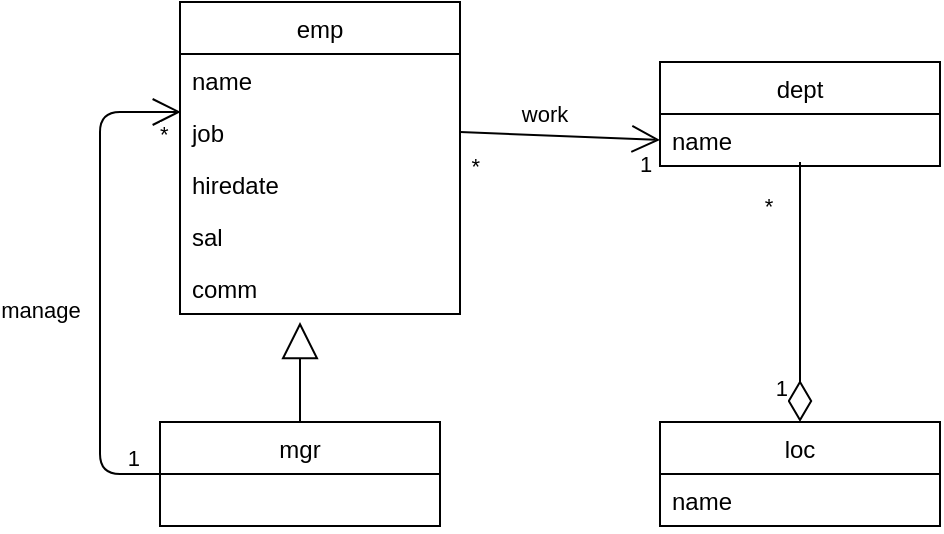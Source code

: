 <mxfile version="20.3.7" type="google"><diagram id="mCyr1kptdM3YggUfpTlr" name="Page-1"><mxGraphModel grid="1" page="1" gridSize="10" guides="1" tooltips="1" connect="1" arrows="1" fold="1" pageScale="1" pageWidth="850" pageHeight="1100" math="0" shadow="0"><root><mxCell id="0"/><mxCell id="1" parent="0"/><mxCell id="RMtQjLJvcsIaxz_irh20-2" value="emp" style="swimlane;fontStyle=0;childLayout=stackLayout;horizontal=1;startSize=26;fillColor=none;horizontalStack=0;resizeParent=1;resizeParentMax=0;resizeLast=0;collapsible=1;marginBottom=0;" vertex="1" parent="1"><mxGeometry x="280" y="-970" width="140" height="156" as="geometry"/></mxCell><mxCell id="RMtQjLJvcsIaxz_irh20-3" value="name" style="text;strokeColor=none;fillColor=none;align=left;verticalAlign=top;spacingLeft=4;spacingRight=4;overflow=hidden;rotatable=0;points=[[0,0.5],[1,0.5]];portConstraint=eastwest;" vertex="1" parent="RMtQjLJvcsIaxz_irh20-2"><mxGeometry y="26" width="140" height="26" as="geometry"/></mxCell><mxCell id="RMtQjLJvcsIaxz_irh20-4" value="job" style="text;strokeColor=none;fillColor=none;align=left;verticalAlign=top;spacingLeft=4;spacingRight=4;overflow=hidden;rotatable=0;points=[[0,0.5],[1,0.5]];portConstraint=eastwest;" vertex="1" parent="RMtQjLJvcsIaxz_irh20-2"><mxGeometry y="52" width="140" height="26" as="geometry"/></mxCell><mxCell id="RMtQjLJvcsIaxz_irh20-5" value="hiredate" style="text;strokeColor=none;fillColor=none;align=left;verticalAlign=top;spacingLeft=4;spacingRight=4;overflow=hidden;rotatable=0;points=[[0,0.5],[1,0.5]];portConstraint=eastwest;" vertex="1" parent="RMtQjLJvcsIaxz_irh20-2"><mxGeometry y="78" width="140" height="26" as="geometry"/></mxCell><mxCell id="RMtQjLJvcsIaxz_irh20-6" value="sal" style="text;strokeColor=none;fillColor=none;align=left;verticalAlign=top;spacingLeft=4;spacingRight=4;overflow=hidden;rotatable=0;points=[[0,0.5],[1,0.5]];portConstraint=eastwest;" vertex="1" parent="RMtQjLJvcsIaxz_irh20-2"><mxGeometry y="104" width="140" height="26" as="geometry"/></mxCell><mxCell id="MOtFSz2HY_uRm5c3sb62-1" value="comm" style="text;strokeColor=none;fillColor=none;align=left;verticalAlign=top;spacingLeft=4;spacingRight=4;overflow=hidden;rotatable=0;points=[[0,0.5],[1,0.5]];portConstraint=eastwest;" vertex="1" parent="RMtQjLJvcsIaxz_irh20-2"><mxGeometry y="130" width="140" height="26" as="geometry"/></mxCell><mxCell id="RMtQjLJvcsIaxz_irh20-8" value="dept" style="swimlane;fontStyle=0;childLayout=stackLayout;horizontal=1;startSize=26;fillColor=none;horizontalStack=0;resizeParent=1;resizeParentMax=0;resizeLast=0;collapsible=1;marginBottom=0;" vertex="1" parent="1"><mxGeometry x="520" y="-940" width="140" height="52" as="geometry"/></mxCell><mxCell id="RMtQjLJvcsIaxz_irh20-9" value="name" style="text;strokeColor=none;fillColor=none;align=left;verticalAlign=top;spacingLeft=4;spacingRight=4;overflow=hidden;rotatable=0;points=[[0,0.5],[1,0.5]];portConstraint=eastwest;" vertex="1" parent="RMtQjLJvcsIaxz_irh20-8"><mxGeometry y="26" width="140" height="26" as="geometry"/></mxCell><mxCell id="RMtQjLJvcsIaxz_irh20-13" value="loc" style="swimlane;fontStyle=0;childLayout=stackLayout;horizontal=1;startSize=26;fillColor=none;horizontalStack=0;resizeParent=1;resizeParentMax=0;resizeLast=0;collapsible=1;marginBottom=0;" vertex="1" parent="1"><mxGeometry x="520" y="-760" width="140" height="52" as="geometry"/></mxCell><mxCell id="RMtQjLJvcsIaxz_irh20-14" value="name" style="text;strokeColor=none;fillColor=none;align=left;verticalAlign=top;spacingLeft=4;spacingRight=4;overflow=hidden;rotatable=0;points=[[0,0.5],[1,0.5]];portConstraint=eastwest;" vertex="1" parent="RMtQjLJvcsIaxz_irh20-13"><mxGeometry y="26" width="140" height="26" as="geometry"/></mxCell><mxCell id="RMtQjLJvcsIaxz_irh20-15" value="mgr" style="swimlane;fontStyle=0;childLayout=stackLayout;horizontal=1;startSize=26;fillColor=none;horizontalStack=0;resizeParent=1;resizeParentMax=0;resizeLast=0;collapsible=1;marginBottom=0;" vertex="1" parent="1"><mxGeometry x="270" y="-760" width="140" height="52" as="geometry"/></mxCell><mxCell id="RMtQjLJvcsIaxz_irh20-17" value="" style="endArrow=block;endSize=16;endFill=0;html=1;exitX=0.5;exitY=0;exitDx=0;exitDy=0;" edge="1" parent="1" source="RMtQjLJvcsIaxz_irh20-15"><mxGeometry x="0.007" y="-8" width="160" relative="1" as="geometry"><mxPoint x="480" y="-850" as="sourcePoint"/><mxPoint x="340" y="-810" as="targetPoint"/><mxPoint as="offset"/></mxGeometry></mxCell><mxCell id="RMtQjLJvcsIaxz_irh20-18" value="" style="endArrow=none;html=1;startSize=12;startArrow=open;startFill=0;exitX=0.003;exitY=0.115;exitDx=0;exitDy=0;exitPerimeter=0;edgeStyle=orthogonalEdgeStyle;entryX=0;entryY=0.5;entryDx=0;entryDy=0;" edge="1" parent="1" source="RMtQjLJvcsIaxz_irh20-4" target="RMtQjLJvcsIaxz_irh20-15"><mxGeometry relative="1" as="geometry"><mxPoint x="200" y="-840" as="sourcePoint"/><mxPoint x="240" y="-680" as="targetPoint"/><Array as="points"><mxPoint x="240" y="-915"/><mxPoint x="240" y="-734"/></Array></mxGeometry></mxCell><mxCell id="RMtQjLJvcsIaxz_irh20-19" value="*" style="edgeLabel;resizable=0;html=1;align=left;verticalAlign=bottom;" connectable="0" vertex="1" parent="RMtQjLJvcsIaxz_irh20-18"><mxGeometry x="-1" relative="1" as="geometry"><mxPoint x="-12" y="20" as="offset"/></mxGeometry></mxCell><mxCell id="RMtQjLJvcsIaxz_irh20-20" value="1" style="edgeLabel;resizable=0;html=1;align=right;verticalAlign=bottom;" connectable="0" vertex="1" parent="RMtQjLJvcsIaxz_irh20-18"><mxGeometry x="1" relative="1" as="geometry"><mxPoint x="-10" as="offset"/></mxGeometry></mxCell><mxCell id="RMtQjLJvcsIaxz_irh20-21" value="manage" style="edgeLabel;html=1;align=center;verticalAlign=middle;resizable=0;points=[];" connectable="0" vertex="1" parent="RMtQjLJvcsIaxz_irh20-18"><mxGeometry x="0.066" y="-1" relative="1" as="geometry"><mxPoint x="-29" y="5" as="offset"/></mxGeometry></mxCell><mxCell id="RMtQjLJvcsIaxz_irh20-22" value="" style="endArrow=none;html=1;endSize=12;startArrow=diamondThin;startSize=18;startFill=0;exitX=0.5;exitY=0;exitDx=0;exitDy=0;" edge="1" parent="1" source="RMtQjLJvcsIaxz_irh20-13"><mxGeometry relative="1" as="geometry"><mxPoint x="480" y="-850" as="sourcePoint"/><mxPoint x="590" y="-890" as="targetPoint"/></mxGeometry></mxCell><mxCell id="RMtQjLJvcsIaxz_irh20-24" value="1" style="edgeLabel;resizable=0;html=1;align=right;verticalAlign=top;" connectable="0" vertex="1" parent="RMtQjLJvcsIaxz_irh20-22"><mxGeometry x="1" relative="1" as="geometry"><mxPoint x="-6" y="100" as="offset"/></mxGeometry></mxCell><mxCell id="RMtQjLJvcsIaxz_irh20-25" value="*" style="edgeLabel;html=1;align=center;verticalAlign=middle;resizable=0;points=[];" vertex="1" connectable="0" parent="RMtQjLJvcsIaxz_irh20-22"><mxGeometry x="0.764" y="5" relative="1" as="geometry"><mxPoint x="-11" y="6" as="offset"/></mxGeometry></mxCell><mxCell id="RMtQjLJvcsIaxz_irh20-26" value="" style="endArrow=none;html=1;startSize=12;startArrow=open;startFill=0;entryX=1;entryY=0.5;entryDx=0;entryDy=0;exitX=0;exitY=0.5;exitDx=0;exitDy=0;" edge="1" parent="1" source="RMtQjLJvcsIaxz_irh20-9" target="RMtQjLJvcsIaxz_irh20-4"><mxGeometry relative="1" as="geometry"><mxPoint x="460.42" y="-960" as="sourcePoint"/><mxPoint x="460" y="-758.99" as="targetPoint"/></mxGeometry></mxCell><mxCell id="RMtQjLJvcsIaxz_irh20-27" value="1" style="edgeLabel;resizable=0;html=1;align=left;verticalAlign=bottom;" connectable="0" vertex="1" parent="RMtQjLJvcsIaxz_irh20-26"><mxGeometry x="-1" relative="1" as="geometry"><mxPoint x="-12" y="20" as="offset"/></mxGeometry></mxCell><mxCell id="RMtQjLJvcsIaxz_irh20-28" value="*" style="edgeLabel;resizable=0;html=1;align=right;verticalAlign=bottom;" connectable="0" vertex="1" parent="RMtQjLJvcsIaxz_irh20-26"><mxGeometry x="1" relative="1" as="geometry"><mxPoint x="10" y="25" as="offset"/></mxGeometry></mxCell><mxCell id="RMtQjLJvcsIaxz_irh20-30" value="work" style="edgeLabel;html=1;align=center;verticalAlign=middle;resizable=0;points=[];" vertex="1" connectable="0" parent="RMtQjLJvcsIaxz_irh20-26"><mxGeometry x="0.17" y="2" relative="1" as="geometry"><mxPoint y="-13" as="offset"/></mxGeometry></mxCell></root></mxGraphModel></diagram></mxfile>